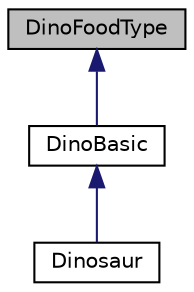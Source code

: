 digraph "DinoFoodType"
{
  edge [fontname="Helvetica",fontsize="10",labelfontname="Helvetica",labelfontsize="10"];
  node [fontname="Helvetica",fontsize="10",shape=record];
  Node0 [label="DinoFoodType",height=0.2,width=0.4,color="black", fillcolor="grey75", style="filled", fontcolor="black"];
  Node0 -> Node1 [dir="back",color="midnightblue",fontsize="10",style="solid",fontname="Helvetica"];
  Node1 [label="DinoBasic",height=0.2,width=0.4,color="black", fillcolor="white", style="filled",URL="$classDinoBasic.html"];
  Node1 -> Node2 [dir="back",color="midnightblue",fontsize="10",style="solid",fontname="Helvetica"];
  Node2 [label="Dinosaur",height=0.2,width=0.4,color="black", fillcolor="white", style="filled",URL="$classDinosaur.html"];
}
